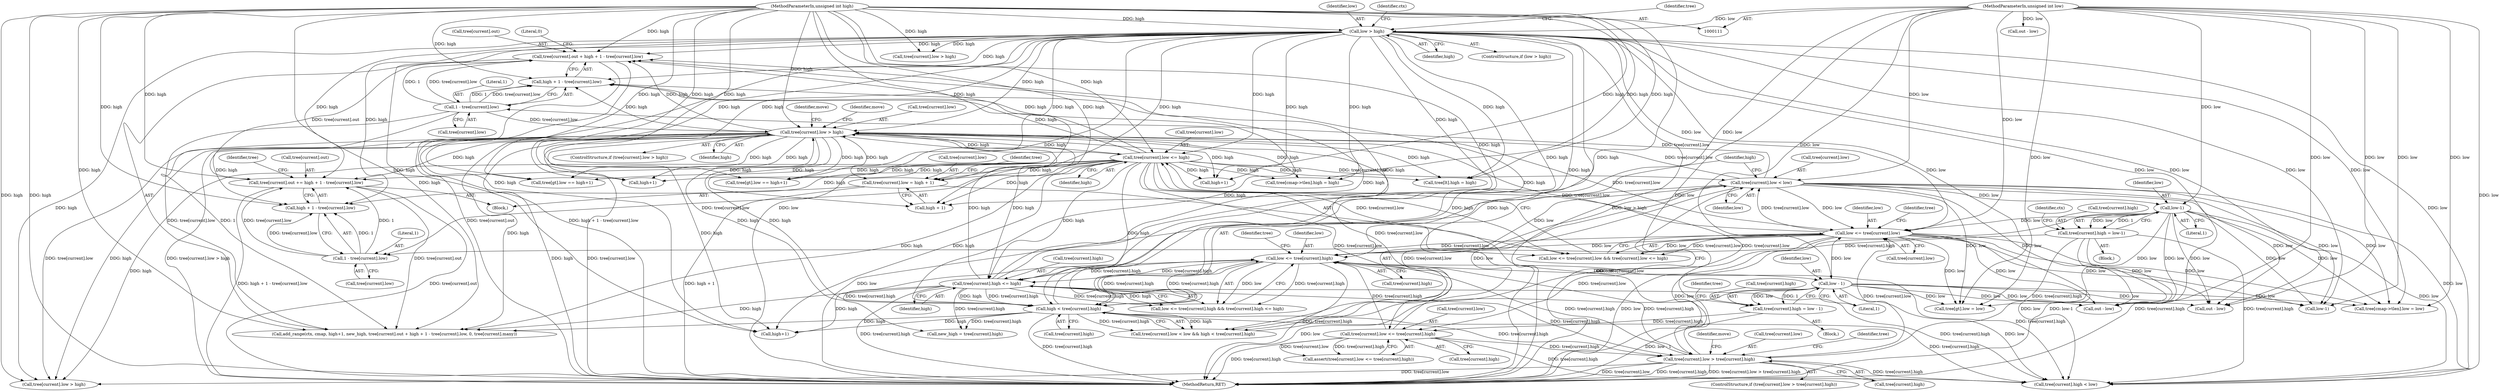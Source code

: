 digraph "0_ghostscript_71ceebcf56e682504da22c4035b39a2d451e8ffd@array" {
"1000310" [label="(Call,tree[current].out + high + 1 - tree[current].low)"];
"1000183" [label="(Call,tree[current].out += high + 1 - tree[current].low)"];
"1000123" [label="(Call,low > high)"];
"1000114" [label="(MethodParameterIn,unsigned int low)"];
"1000115" [label="(MethodParameterIn,unsigned int high)"];
"1000175" [label="(Call,tree[current].low <= high)"];
"1000168" [label="(Call,low <= tree[current].low)"];
"1000300" [label="(Call,low-1)"];
"1000271" [label="(Call,tree[current].low < low)"];
"1000232" [label="(Call,low <= tree[current].high)"];
"1000278" [label="(Call,high < tree[current].high)"];
"1000332" [label="(Call,tree[current].low > high)"];
"1000208" [label="(Call,tree[current].low > tree[current].high)"];
"1000198" [label="(Call,tree[current].low = high + 1)"];
"1000257" [label="(Call,tree[current].low <= tree[current].high)"];
"1000247" [label="(Call,tree[current].high = low - 1)"];
"1000253" [label="(Call,low - 1)"];
"1000294" [label="(Call,tree[current].high = low-1)"];
"1000239" [label="(Call,tree[current].high <= high)"];
"1000318" [label="(Call,1 - tree[current].low)"];
"1000191" [label="(Call,1 - tree[current].low)"];
"1000253" [label="(Call,low - 1)"];
"1000211" [label="(Identifier,tree)"];
"1000246" [label="(Block,)"];
"1000325" [label="(Literal,0)"];
"1000208" [label="(Call,tree[current].low > tree[current].high)"];
"1000609" [label="(Call,tree[cmap->tlen].low = low)"];
"1000333" [label="(Call,tree[current].low)"];
"1000527" [label="(Call,high+1)"];
"1000167" [label="(Call,low <= tree[current].low && tree[current].low <= high)"];
"1000201" [label="(Identifier,tree)"];
"1000263" [label="(Call,tree[current].high)"];
"1000448" [label="(Call,tree[lt].high = high)"];
"1000270" [label="(Call,tree[current].low < low && high < tree[current].high)"];
"1000302" [label="(Literal,1)"];
"1000124" [label="(Identifier,low)"];
"1000128" [label="(Identifier,ctx)"];
"1000209" [label="(Call,tree[current].low)"];
"1000332" [label="(Call,tree[current].low > high)"];
"1000444" [label="(Call,out - low)"];
"1000272" [label="(Call,tree[current].low)"];
"1000231" [label="(Call,low <= tree[current].high && tree[current].high <= high)"];
"1000285" [label="(Block,)"];
"1000331" [label="(ControlStructure,if (tree[current].low > high))"];
"1000257" [label="(Call,tree[current].low <= tree[current].high)"];
"1000489" [label="(Call,out - low)"];
"1000338" [label="(Identifier,high)"];
"1000761" [label="(MethodReturn,RET)"];
"1000306" [label="(Call,high+1)"];
"1000193" [label="(Call,tree[current].low)"];
"1000311" [label="(Call,tree[current].out)"];
"1000169" [label="(Identifier,low)"];
"1000294" [label="(Call,tree[current].high = low-1)"];
"1000125" [label="(Identifier,high)"];
"1000115" [label="(MethodParameterIn,unsigned int high)"];
"1000280" [label="(Call,tree[current].high)"];
"1000176" [label="(Call,tree[current].low)"];
"1000301" [label="(Identifier,low)"];
"1000287" [label="(Call,new_high = tree[current].high)"];
"1000248" [label="(Call,tree[current].high)"];
"1000123" [label="(Call,low > high)"];
"1000184" [label="(Call,tree[current].out)"];
"1000318" [label="(Call,1 - tree[current].low)"];
"1000353" [label="(Identifier,move)"];
"1000214" [label="(Call,tree[current].high)"];
"1000335" [label="(Identifier,tree)"];
"1000255" [label="(Literal,1)"];
"1000183" [label="(Call,tree[current].out += high + 1 - tree[current].low)"];
"1000232" [label="(Call,low <= tree[current].high)"];
"1000687" [label="(Call,tree[current].low > high)"];
"1000271" [label="(Call,tree[current].low < low)"];
"1000310" [label="(Call,tree[current].out + high + 1 - tree[current].low)"];
"1000254" [label="(Identifier,low)"];
"1000468" [label="(Call,tree[gt].low == high+1)"];
"1000295" [label="(Call,tree[current].high)"];
"1000300" [label="(Call,low-1)"];
"1000320" [label="(Call,tree[current].low)"];
"1000618" [label="(Call,tree[cmap->tlen].high = high)"];
"1000122" [label="(ControlStructure,if (low > high))"];
"1000247" [label="(Call,tree[current].high = low - 1)"];
"1000189" [label="(Call,high + 1 - tree[current].low)"];
"1000303" [label="(Call,add_range(ctx, cmap, high+1, new_high, tree[current].out + high + 1 - tree[current].low, 0, tree[current].many))"];
"1000240" [label="(Call,tree[current].high)"];
"1000260" [label="(Identifier,tree)"];
"1000242" [label="(Identifier,tree)"];
"1000168" [label="(Call,low <= tree[current].low)"];
"1000373" [label="(Call,tree[current].low > high)"];
"1000474" [label="(Call,high+1)"];
"1000191" [label="(Call,1 - tree[current].low)"];
"1000319" [label="(Literal,1)"];
"1000204" [label="(Call,high + 1)"];
"1000708" [label="(Call,tree[current].high < low)"];
"1000239" [label="(Call,tree[current].high <= high)"];
"1000221" [label="(Identifier,move)"];
"1000316" [label="(Call,high + 1 - tree[current].low)"];
"1000199" [label="(Call,tree[current].low)"];
"1000341" [label="(Identifier,move)"];
"1000175" [label="(Call,tree[current].low <= high)"];
"1000170" [label="(Call,tree[current].low)"];
"1000207" [label="(ControlStructure,if (tree[current].low > tree[current].high))"];
"1000114" [label="(MethodParameterIn,unsigned int low)"];
"1000245" [label="(Identifier,high)"];
"1000546" [label="(Call,tree[gt].low = low)"];
"1000258" [label="(Call,tree[current].low)"];
"1000256" [label="(Call,assert(tree[current].low <= tree[current].high))"];
"1000521" [label="(Call,tree[gt].low == high+1)"];
"1000542" [label="(Call,out - low)"];
"1000135" [label="(Identifier,tree)"];
"1000198" [label="(Call,tree[current].low = high + 1)"];
"1000429" [label="(Call,low-1)"];
"1000181" [label="(Identifier,high)"];
"1000233" [label="(Identifier,low)"];
"1000304" [label="(Identifier,ctx)"];
"1000192" [label="(Literal,1)"];
"1000178" [label="(Identifier,tree)"];
"1000278" [label="(Call,high < tree[current].high)"];
"1000182" [label="(Block,)"];
"1000234" [label="(Call,tree[current].high)"];
"1000279" [label="(Identifier,high)"];
"1000277" [label="(Identifier,low)"];
"1000310" -> "1000303"  [label="AST: "];
"1000310" -> "1000316"  [label="CFG: "];
"1000311" -> "1000310"  [label="AST: "];
"1000316" -> "1000310"  [label="AST: "];
"1000325" -> "1000310"  [label="CFG: "];
"1000310" -> "1000761"  [label="DDG: high + 1 - tree[current].low"];
"1000310" -> "1000761"  [label="DDG: tree[current].out"];
"1000183" -> "1000310"  [label="DDG: tree[current].out"];
"1000115" -> "1000310"  [label="DDG: high"];
"1000123" -> "1000310"  [label="DDG: high"];
"1000175" -> "1000310"  [label="DDG: high"];
"1000278" -> "1000310"  [label="DDG: high"];
"1000332" -> "1000310"  [label="DDG: high"];
"1000239" -> "1000310"  [label="DDG: high"];
"1000318" -> "1000310"  [label="DDG: 1"];
"1000318" -> "1000310"  [label="DDG: tree[current].low"];
"1000183" -> "1000182"  [label="AST: "];
"1000183" -> "1000189"  [label="CFG: "];
"1000184" -> "1000183"  [label="AST: "];
"1000189" -> "1000183"  [label="AST: "];
"1000201" -> "1000183"  [label="CFG: "];
"1000183" -> "1000761"  [label="DDG: high + 1 - tree[current].low"];
"1000183" -> "1000761"  [label="DDG: tree[current].out"];
"1000123" -> "1000183"  [label="DDG: high"];
"1000175" -> "1000183"  [label="DDG: high"];
"1000332" -> "1000183"  [label="DDG: high"];
"1000115" -> "1000183"  [label="DDG: high"];
"1000191" -> "1000183"  [label="DDG: 1"];
"1000191" -> "1000183"  [label="DDG: tree[current].low"];
"1000183" -> "1000303"  [label="DDG: tree[current].out"];
"1000123" -> "1000122"  [label="AST: "];
"1000123" -> "1000125"  [label="CFG: "];
"1000124" -> "1000123"  [label="AST: "];
"1000125" -> "1000123"  [label="AST: "];
"1000128" -> "1000123"  [label="CFG: "];
"1000135" -> "1000123"  [label="CFG: "];
"1000123" -> "1000761"  [label="DDG: high"];
"1000123" -> "1000761"  [label="DDG: low > high"];
"1000123" -> "1000761"  [label="DDG: low"];
"1000114" -> "1000123"  [label="DDG: low"];
"1000115" -> "1000123"  [label="DDG: high"];
"1000123" -> "1000168"  [label="DDG: low"];
"1000123" -> "1000175"  [label="DDG: high"];
"1000123" -> "1000189"  [label="DDG: high"];
"1000123" -> "1000198"  [label="DDG: high"];
"1000123" -> "1000204"  [label="DDG: high"];
"1000123" -> "1000239"  [label="DDG: high"];
"1000123" -> "1000278"  [label="DDG: high"];
"1000123" -> "1000303"  [label="DDG: high"];
"1000123" -> "1000306"  [label="DDG: high"];
"1000123" -> "1000316"  [label="DDG: high"];
"1000123" -> "1000332"  [label="DDG: high"];
"1000123" -> "1000373"  [label="DDG: high"];
"1000123" -> "1000429"  [label="DDG: low"];
"1000123" -> "1000448"  [label="DDG: high"];
"1000123" -> "1000468"  [label="DDG: high"];
"1000123" -> "1000474"  [label="DDG: high"];
"1000123" -> "1000489"  [label="DDG: low"];
"1000123" -> "1000521"  [label="DDG: high"];
"1000123" -> "1000527"  [label="DDG: high"];
"1000123" -> "1000542"  [label="DDG: low"];
"1000123" -> "1000546"  [label="DDG: low"];
"1000123" -> "1000609"  [label="DDG: low"];
"1000123" -> "1000618"  [label="DDG: high"];
"1000123" -> "1000687"  [label="DDG: high"];
"1000123" -> "1000708"  [label="DDG: low"];
"1000114" -> "1000111"  [label="AST: "];
"1000114" -> "1000761"  [label="DDG: low"];
"1000114" -> "1000168"  [label="DDG: low"];
"1000114" -> "1000232"  [label="DDG: low"];
"1000114" -> "1000253"  [label="DDG: low"];
"1000114" -> "1000271"  [label="DDG: low"];
"1000114" -> "1000300"  [label="DDG: low"];
"1000114" -> "1000429"  [label="DDG: low"];
"1000114" -> "1000444"  [label="DDG: low"];
"1000114" -> "1000489"  [label="DDG: low"];
"1000114" -> "1000542"  [label="DDG: low"];
"1000114" -> "1000546"  [label="DDG: low"];
"1000114" -> "1000609"  [label="DDG: low"];
"1000114" -> "1000708"  [label="DDG: low"];
"1000115" -> "1000111"  [label="AST: "];
"1000115" -> "1000761"  [label="DDG: high"];
"1000115" -> "1000175"  [label="DDG: high"];
"1000115" -> "1000189"  [label="DDG: high"];
"1000115" -> "1000198"  [label="DDG: high"];
"1000115" -> "1000204"  [label="DDG: high"];
"1000115" -> "1000239"  [label="DDG: high"];
"1000115" -> "1000278"  [label="DDG: high"];
"1000115" -> "1000303"  [label="DDG: high"];
"1000115" -> "1000306"  [label="DDG: high"];
"1000115" -> "1000316"  [label="DDG: high"];
"1000115" -> "1000332"  [label="DDG: high"];
"1000115" -> "1000373"  [label="DDG: high"];
"1000115" -> "1000448"  [label="DDG: high"];
"1000115" -> "1000468"  [label="DDG: high"];
"1000115" -> "1000474"  [label="DDG: high"];
"1000115" -> "1000521"  [label="DDG: high"];
"1000115" -> "1000527"  [label="DDG: high"];
"1000115" -> "1000618"  [label="DDG: high"];
"1000115" -> "1000687"  [label="DDG: high"];
"1000175" -> "1000167"  [label="AST: "];
"1000175" -> "1000181"  [label="CFG: "];
"1000176" -> "1000175"  [label="AST: "];
"1000181" -> "1000175"  [label="AST: "];
"1000167" -> "1000175"  [label="CFG: "];
"1000175" -> "1000167"  [label="DDG: tree[current].low"];
"1000175" -> "1000167"  [label="DDG: high"];
"1000168" -> "1000175"  [label="DDG: tree[current].low"];
"1000332" -> "1000175"  [label="DDG: high"];
"1000175" -> "1000189"  [label="DDG: high"];
"1000175" -> "1000191"  [label="DDG: tree[current].low"];
"1000175" -> "1000198"  [label="DDG: high"];
"1000175" -> "1000204"  [label="DDG: high"];
"1000175" -> "1000239"  [label="DDG: high"];
"1000175" -> "1000257"  [label="DDG: tree[current].low"];
"1000175" -> "1000271"  [label="DDG: tree[current].low"];
"1000175" -> "1000278"  [label="DDG: high"];
"1000175" -> "1000303"  [label="DDG: high"];
"1000175" -> "1000306"  [label="DDG: high"];
"1000175" -> "1000316"  [label="DDG: high"];
"1000175" -> "1000332"  [label="DDG: high"];
"1000175" -> "1000448"  [label="DDG: high"];
"1000175" -> "1000468"  [label="DDG: high"];
"1000175" -> "1000474"  [label="DDG: high"];
"1000175" -> "1000521"  [label="DDG: high"];
"1000175" -> "1000527"  [label="DDG: high"];
"1000175" -> "1000618"  [label="DDG: high"];
"1000175" -> "1000687"  [label="DDG: high"];
"1000168" -> "1000167"  [label="AST: "];
"1000168" -> "1000170"  [label="CFG: "];
"1000169" -> "1000168"  [label="AST: "];
"1000170" -> "1000168"  [label="AST: "];
"1000178" -> "1000168"  [label="CFG: "];
"1000167" -> "1000168"  [label="CFG: "];
"1000168" -> "1000761"  [label="DDG: low"];
"1000168" -> "1000167"  [label="DDG: low"];
"1000168" -> "1000167"  [label="DDG: tree[current].low"];
"1000300" -> "1000168"  [label="DDG: low"];
"1000271" -> "1000168"  [label="DDG: low"];
"1000253" -> "1000168"  [label="DDG: low"];
"1000332" -> "1000168"  [label="DDG: tree[current].low"];
"1000208" -> "1000168"  [label="DDG: tree[current].low"];
"1000168" -> "1000191"  [label="DDG: tree[current].low"];
"1000168" -> "1000232"  [label="DDG: low"];
"1000168" -> "1000257"  [label="DDG: tree[current].low"];
"1000168" -> "1000271"  [label="DDG: tree[current].low"];
"1000168" -> "1000429"  [label="DDG: low"];
"1000168" -> "1000489"  [label="DDG: low"];
"1000168" -> "1000542"  [label="DDG: low"];
"1000168" -> "1000546"  [label="DDG: low"];
"1000168" -> "1000609"  [label="DDG: low"];
"1000168" -> "1000708"  [label="DDG: low"];
"1000300" -> "1000294"  [label="AST: "];
"1000300" -> "1000302"  [label="CFG: "];
"1000301" -> "1000300"  [label="AST: "];
"1000302" -> "1000300"  [label="AST: "];
"1000294" -> "1000300"  [label="CFG: "];
"1000300" -> "1000761"  [label="DDG: low"];
"1000300" -> "1000294"  [label="DDG: low"];
"1000300" -> "1000294"  [label="DDG: 1"];
"1000271" -> "1000300"  [label="DDG: low"];
"1000300" -> "1000429"  [label="DDG: low"];
"1000300" -> "1000489"  [label="DDG: low"];
"1000300" -> "1000542"  [label="DDG: low"];
"1000300" -> "1000546"  [label="DDG: low"];
"1000300" -> "1000609"  [label="DDG: low"];
"1000300" -> "1000708"  [label="DDG: low"];
"1000271" -> "1000270"  [label="AST: "];
"1000271" -> "1000277"  [label="CFG: "];
"1000272" -> "1000271"  [label="AST: "];
"1000277" -> "1000271"  [label="AST: "];
"1000279" -> "1000271"  [label="CFG: "];
"1000270" -> "1000271"  [label="CFG: "];
"1000271" -> "1000761"  [label="DDG: low"];
"1000271" -> "1000270"  [label="DDG: tree[current].low"];
"1000271" -> "1000270"  [label="DDG: low"];
"1000232" -> "1000271"  [label="DDG: low"];
"1000271" -> "1000318"  [label="DDG: tree[current].low"];
"1000271" -> "1000332"  [label="DDG: tree[current].low"];
"1000271" -> "1000429"  [label="DDG: low"];
"1000271" -> "1000489"  [label="DDG: low"];
"1000271" -> "1000542"  [label="DDG: low"];
"1000271" -> "1000546"  [label="DDG: low"];
"1000271" -> "1000609"  [label="DDG: low"];
"1000271" -> "1000708"  [label="DDG: low"];
"1000232" -> "1000231"  [label="AST: "];
"1000232" -> "1000234"  [label="CFG: "];
"1000233" -> "1000232"  [label="AST: "];
"1000234" -> "1000232"  [label="AST: "];
"1000242" -> "1000232"  [label="CFG: "];
"1000231" -> "1000232"  [label="CFG: "];
"1000232" -> "1000761"  [label="DDG: tree[current].high"];
"1000232" -> "1000208"  [label="DDG: tree[current].high"];
"1000232" -> "1000231"  [label="DDG: low"];
"1000232" -> "1000231"  [label="DDG: tree[current].high"];
"1000278" -> "1000232"  [label="DDG: tree[current].high"];
"1000257" -> "1000232"  [label="DDG: tree[current].high"];
"1000294" -> "1000232"  [label="DDG: tree[current].high"];
"1000239" -> "1000232"  [label="DDG: tree[current].high"];
"1000208" -> "1000232"  [label="DDG: tree[current].high"];
"1000232" -> "1000239"  [label="DDG: tree[current].high"];
"1000232" -> "1000253"  [label="DDG: low"];
"1000232" -> "1000278"  [label="DDG: tree[current].high"];
"1000232" -> "1000287"  [label="DDG: tree[current].high"];
"1000232" -> "1000708"  [label="DDG: tree[current].high"];
"1000278" -> "1000270"  [label="AST: "];
"1000278" -> "1000280"  [label="CFG: "];
"1000279" -> "1000278"  [label="AST: "];
"1000280" -> "1000278"  [label="AST: "];
"1000270" -> "1000278"  [label="CFG: "];
"1000278" -> "1000761"  [label="DDG: tree[current].high"];
"1000278" -> "1000208"  [label="DDG: tree[current].high"];
"1000278" -> "1000270"  [label="DDG: high"];
"1000278" -> "1000270"  [label="DDG: tree[current].high"];
"1000332" -> "1000278"  [label="DDG: high"];
"1000239" -> "1000278"  [label="DDG: high"];
"1000239" -> "1000278"  [label="DDG: tree[current].high"];
"1000278" -> "1000287"  [label="DDG: tree[current].high"];
"1000278" -> "1000303"  [label="DDG: high"];
"1000278" -> "1000306"  [label="DDG: high"];
"1000278" -> "1000316"  [label="DDG: high"];
"1000278" -> "1000332"  [label="DDG: high"];
"1000278" -> "1000708"  [label="DDG: tree[current].high"];
"1000332" -> "1000331"  [label="AST: "];
"1000332" -> "1000338"  [label="CFG: "];
"1000333" -> "1000332"  [label="AST: "];
"1000338" -> "1000332"  [label="AST: "];
"1000341" -> "1000332"  [label="CFG: "];
"1000353" -> "1000332"  [label="CFG: "];
"1000332" -> "1000761"  [label="DDG: tree[current].low"];
"1000332" -> "1000761"  [label="DDG: tree[current].low > high"];
"1000332" -> "1000761"  [label="DDG: high"];
"1000332" -> "1000189"  [label="DDG: high"];
"1000332" -> "1000198"  [label="DDG: high"];
"1000332" -> "1000204"  [label="DDG: high"];
"1000332" -> "1000239"  [label="DDG: high"];
"1000332" -> "1000303"  [label="DDG: high"];
"1000332" -> "1000306"  [label="DDG: high"];
"1000332" -> "1000316"  [label="DDG: high"];
"1000208" -> "1000332"  [label="DDG: tree[current].low"];
"1000257" -> "1000332"  [label="DDG: tree[current].low"];
"1000318" -> "1000332"  [label="DDG: tree[current].low"];
"1000239" -> "1000332"  [label="DDG: high"];
"1000332" -> "1000448"  [label="DDG: high"];
"1000332" -> "1000468"  [label="DDG: high"];
"1000332" -> "1000474"  [label="DDG: high"];
"1000332" -> "1000521"  [label="DDG: high"];
"1000332" -> "1000527"  [label="DDG: high"];
"1000332" -> "1000618"  [label="DDG: high"];
"1000332" -> "1000687"  [label="DDG: tree[current].low"];
"1000332" -> "1000687"  [label="DDG: high"];
"1000208" -> "1000207"  [label="AST: "];
"1000208" -> "1000214"  [label="CFG: "];
"1000209" -> "1000208"  [label="AST: "];
"1000214" -> "1000208"  [label="AST: "];
"1000221" -> "1000208"  [label="CFG: "];
"1000335" -> "1000208"  [label="CFG: "];
"1000208" -> "1000761"  [label="DDG: tree[current].low"];
"1000208" -> "1000761"  [label="DDG: tree[current].high"];
"1000208" -> "1000761"  [label="DDG: tree[current].low > tree[current].high"];
"1000198" -> "1000208"  [label="DDG: tree[current].low"];
"1000257" -> "1000208"  [label="DDG: tree[current].high"];
"1000294" -> "1000208"  [label="DDG: tree[current].high"];
"1000239" -> "1000208"  [label="DDG: tree[current].high"];
"1000208" -> "1000687"  [label="DDG: tree[current].low"];
"1000208" -> "1000708"  [label="DDG: tree[current].high"];
"1000198" -> "1000182"  [label="AST: "];
"1000198" -> "1000204"  [label="CFG: "];
"1000199" -> "1000198"  [label="AST: "];
"1000204" -> "1000198"  [label="AST: "];
"1000211" -> "1000198"  [label="CFG: "];
"1000198" -> "1000761"  [label="DDG: high + 1"];
"1000257" -> "1000256"  [label="AST: "];
"1000257" -> "1000263"  [label="CFG: "];
"1000258" -> "1000257"  [label="AST: "];
"1000263" -> "1000257"  [label="AST: "];
"1000256" -> "1000257"  [label="CFG: "];
"1000257" -> "1000761"  [label="DDG: tree[current].high"];
"1000257" -> "1000256"  [label="DDG: tree[current].low"];
"1000257" -> "1000256"  [label="DDG: tree[current].high"];
"1000247" -> "1000257"  [label="DDG: tree[current].high"];
"1000257" -> "1000708"  [label="DDG: tree[current].high"];
"1000247" -> "1000246"  [label="AST: "];
"1000247" -> "1000253"  [label="CFG: "];
"1000248" -> "1000247"  [label="AST: "];
"1000253" -> "1000247"  [label="AST: "];
"1000260" -> "1000247"  [label="CFG: "];
"1000247" -> "1000761"  [label="DDG: low - 1"];
"1000253" -> "1000247"  [label="DDG: low"];
"1000253" -> "1000247"  [label="DDG: 1"];
"1000253" -> "1000255"  [label="CFG: "];
"1000254" -> "1000253"  [label="AST: "];
"1000255" -> "1000253"  [label="AST: "];
"1000253" -> "1000761"  [label="DDG: low"];
"1000253" -> "1000429"  [label="DDG: low"];
"1000253" -> "1000489"  [label="DDG: low"];
"1000253" -> "1000542"  [label="DDG: low"];
"1000253" -> "1000546"  [label="DDG: low"];
"1000253" -> "1000609"  [label="DDG: low"];
"1000253" -> "1000708"  [label="DDG: low"];
"1000294" -> "1000285"  [label="AST: "];
"1000295" -> "1000294"  [label="AST: "];
"1000304" -> "1000294"  [label="CFG: "];
"1000294" -> "1000761"  [label="DDG: low-1"];
"1000294" -> "1000761"  [label="DDG: tree[current].high"];
"1000294" -> "1000708"  [label="DDG: tree[current].high"];
"1000239" -> "1000231"  [label="AST: "];
"1000239" -> "1000245"  [label="CFG: "];
"1000240" -> "1000239"  [label="AST: "];
"1000245" -> "1000239"  [label="AST: "];
"1000231" -> "1000239"  [label="CFG: "];
"1000239" -> "1000761"  [label="DDG: tree[current].high"];
"1000239" -> "1000231"  [label="DDG: tree[current].high"];
"1000239" -> "1000231"  [label="DDG: high"];
"1000239" -> "1000287"  [label="DDG: tree[current].high"];
"1000239" -> "1000303"  [label="DDG: high"];
"1000239" -> "1000306"  [label="DDG: high"];
"1000239" -> "1000316"  [label="DDG: high"];
"1000239" -> "1000708"  [label="DDG: tree[current].high"];
"1000318" -> "1000316"  [label="AST: "];
"1000318" -> "1000320"  [label="CFG: "];
"1000319" -> "1000318"  [label="AST: "];
"1000320" -> "1000318"  [label="AST: "];
"1000316" -> "1000318"  [label="CFG: "];
"1000318" -> "1000303"  [label="DDG: 1"];
"1000318" -> "1000303"  [label="DDG: tree[current].low"];
"1000318" -> "1000316"  [label="DDG: 1"];
"1000318" -> "1000316"  [label="DDG: tree[current].low"];
"1000191" -> "1000189"  [label="AST: "];
"1000191" -> "1000193"  [label="CFG: "];
"1000192" -> "1000191"  [label="AST: "];
"1000193" -> "1000191"  [label="AST: "];
"1000189" -> "1000191"  [label="CFG: "];
"1000191" -> "1000189"  [label="DDG: 1"];
"1000191" -> "1000189"  [label="DDG: tree[current].low"];
}

